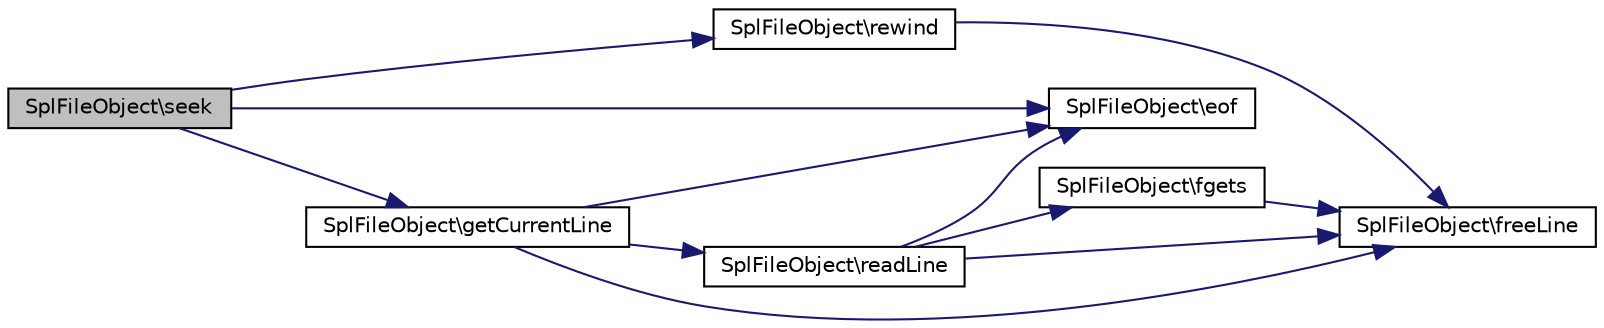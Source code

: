 digraph "SplFileObject\seek"
{
  edge [fontname="Helvetica",fontsize="10",labelfontname="Helvetica",labelfontsize="10"];
  node [fontname="Helvetica",fontsize="10",shape=record];
  rankdir="LR";
  Node1 [label="SplFileObject\\seek",height=0.2,width=0.4,color="black", fillcolor="grey75", style="filled" fontcolor="black"];
  Node1 -> Node2 [color="midnightblue",fontsize="10",style="solid",fontname="Helvetica"];
  Node2 [label="SplFileObject\\eof",height=0.2,width=0.4,color="black", fillcolor="white", style="filled",URL="$classSplFileObject.html#adf6cf247f8834f7fcd4fa7d809b7e1c5"];
  Node1 -> Node3 [color="midnightblue",fontsize="10",style="solid",fontname="Helvetica"];
  Node3 [label="SplFileObject\\getCurrentLine",height=0.2,width=0.4,color="black", fillcolor="white", style="filled",URL="$classSplFileObject.html#a37be6fbe37e78b1f3595b9cfbca2777d"];
  Node3 -> Node2 [color="midnightblue",fontsize="10",style="solid",fontname="Helvetica"];
  Node3 -> Node4 [color="midnightblue",fontsize="10",style="solid",fontname="Helvetica"];
  Node4 [label="SplFileObject\\freeLine",height=0.2,width=0.4,color="black", fillcolor="white", style="filled",URL="$classSplFileObject.html#a7a374510213763c74130d33936499a62",tooltip="Free the current line buffer and increment the line counter. "];
  Node3 -> Node5 [color="midnightblue",fontsize="10",style="solid",fontname="Helvetica"];
  Node5 [label="SplFileObject\\readLine",height=0.2,width=0.4,color="black", fillcolor="white", style="filled",URL="$classSplFileObject.html#acdef84e5fef4bb6fc1c3f2711fac7f2b"];
  Node5 -> Node2 [color="midnightblue",fontsize="10",style="solid",fontname="Helvetica"];
  Node5 -> Node6 [color="midnightblue",fontsize="10",style="solid",fontname="Helvetica"];
  Node6 [label="SplFileObject\\fgets",height=0.2,width=0.4,color="black", fillcolor="white", style="filled",URL="$classSplFileObject.html#a9bc0bb683ab5a87018c17886816e0b85",tooltip="increase current line number "];
  Node6 -> Node4 [color="midnightblue",fontsize="10",style="solid",fontname="Helvetica"];
  Node5 -> Node4 [color="midnightblue",fontsize="10",style="solid",fontname="Helvetica"];
  Node1 -> Node7 [color="midnightblue",fontsize="10",style="solid",fontname="Helvetica"];
  Node7 [label="SplFileObject\\rewind",height=0.2,width=0.4,color="black", fillcolor="white", style="filled",URL="$classSplFileObject.html#a0ee6628956f762d1edae1fcec3b2ad6f",tooltip="Invalidate current line buffer and set line number to 0. "];
  Node7 -> Node4 [color="midnightblue",fontsize="10",style="solid",fontname="Helvetica"];
}
